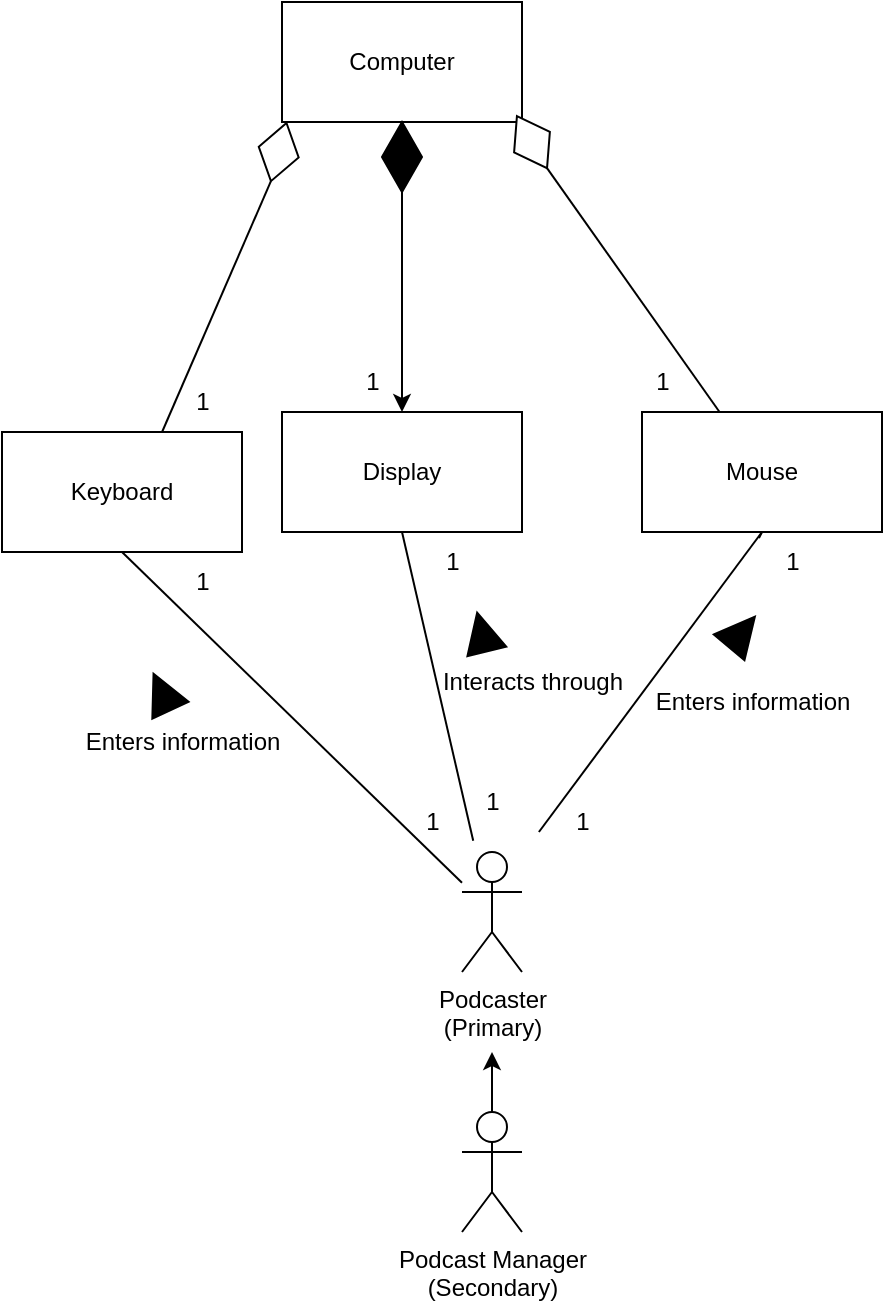 <mxfile version="21.6.8" type="device">
  <diagram name="Page-1" id="-hiMTYVra8NEYJS90R-R">
    <mxGraphModel dx="1434" dy="956" grid="1" gridSize="10" guides="1" tooltips="1" connect="1" arrows="1" fold="1" page="1" pageScale="1" pageWidth="850" pageHeight="1100" math="0" shadow="0">
      <root>
        <mxCell id="0" />
        <mxCell id="1" parent="0" />
        <mxCell id="3mSz3onfg45XP_qRRyP_-27" style="rounded=0;orthogonalLoop=1;jettySize=auto;html=1;entryX=0.5;entryY=1;entryDx=0;entryDy=0;endArrow=none;endFill=0;" parent="1" edge="1">
          <mxGeometry relative="1" as="geometry">
            <mxPoint x="498.474" y="323.048" as="sourcePoint" />
            <mxPoint x="500" y="320" as="targetPoint" />
          </mxGeometry>
        </mxCell>
        <mxCell id="3mSz3onfg45XP_qRRyP_-7" value="Podcaster&lt;br&gt;(Primary)" style="shape=umlActor;verticalLabelPosition=bottom;verticalAlign=top;html=1;outlineConnect=0;" parent="1" vertex="1">
          <mxGeometry x="350" y="480" width="30" height="60" as="geometry" />
        </mxCell>
        <mxCell id="3mSz3onfg45XP_qRRyP_-19" value="1" style="text;html=1;align=center;verticalAlign=middle;resizable=0;points=[];autosize=1;strokeColor=none;fillColor=none;" parent="1" vertex="1">
          <mxGeometry x="320" y="450" width="30" height="30" as="geometry" />
        </mxCell>
        <mxCell id="3mSz3onfg45XP_qRRyP_-29" value="1" style="text;html=1;align=center;verticalAlign=middle;resizable=0;points=[];autosize=1;strokeColor=none;fillColor=none;" parent="1" vertex="1">
          <mxGeometry x="350" y="440" width="30" height="30" as="geometry" />
        </mxCell>
        <mxCell id="3mSz3onfg45XP_qRRyP_-30" value="1" style="text;html=1;align=center;verticalAlign=middle;resizable=0;points=[];autosize=1;strokeColor=none;fillColor=none;" parent="1" vertex="1">
          <mxGeometry x="395" y="450" width="30" height="30" as="geometry" />
        </mxCell>
        <mxCell id="3mSz3onfg45XP_qRRyP_-78" style="rounded=0;orthogonalLoop=1;jettySize=auto;html=1;entryX=0.5;entryY=1;entryDx=0;entryDy=0;exitX=0.667;exitY=0;exitDx=0;exitDy=0;exitPerimeter=0;endArrow=none;endFill=0;" parent="1" source="3mSz3onfg45XP_qRRyP_-32" target="6nD5bu2AD3gDsjSP0be4-18" edge="1">
          <mxGeometry relative="1" as="geometry">
            <mxPoint x="205" y="261.99" as="sourcePoint" />
            <mxPoint x="254.01" y="150.0" as="targetPoint" />
          </mxGeometry>
        </mxCell>
        <mxCell id="3mSz3onfg45XP_qRRyP_-32" value="Keyboard" style="rounded=0;whiteSpace=wrap;html=1;" parent="1" vertex="1">
          <mxGeometry x="120" y="270" width="120" height="60" as="geometry" />
        </mxCell>
        <mxCell id="3mSz3onfg45XP_qRRyP_-81" style="rounded=0;orthogonalLoop=1;jettySize=auto;html=1;entryX=0.5;entryY=1;entryDx=0;entryDy=0;endArrow=none;endFill=0;" parent="1" source="3mSz3onfg45XP_qRRyP_-33" target="6nD5bu2AD3gDsjSP0be4-27" edge="1">
          <mxGeometry relative="1" as="geometry">
            <mxPoint x="400" y="150" as="targetPoint" />
          </mxGeometry>
        </mxCell>
        <mxCell id="3mSz3onfg45XP_qRRyP_-33" value="Mouse" style="rounded=0;whiteSpace=wrap;html=1;" parent="1" vertex="1">
          <mxGeometry x="440" y="260" width="120" height="60" as="geometry" />
        </mxCell>
        <mxCell id="3mSz3onfg45XP_qRRyP_-79" value="" style="edgeStyle=orthogonalEdgeStyle;rounded=0;orthogonalLoop=1;jettySize=auto;html=1;entryX=1;entryY=0;entryDx=0;entryDy=0;" parent="1" source="3mSz3onfg45XP_qRRyP_-35" target="3mSz3onfg45XP_qRRyP_-35" edge="1">
          <mxGeometry relative="1" as="geometry">
            <Array as="points">
              <mxPoint x="360" y="260" />
            </Array>
          </mxGeometry>
        </mxCell>
        <mxCell id="3mSz3onfg45XP_qRRyP_-35" value="Display" style="rounded=0;whiteSpace=wrap;html=1;" parent="1" vertex="1">
          <mxGeometry x="260" y="260" width="120" height="60" as="geometry" />
        </mxCell>
        <mxCell id="3mSz3onfg45XP_qRRyP_-37" value="Enters information" style="text;html=1;align=center;verticalAlign=middle;resizable=0;points=[];autosize=1;strokeColor=none;fillColor=none;" parent="1" vertex="1">
          <mxGeometry x="150" y="410" width="120" height="30" as="geometry" />
        </mxCell>
        <mxCell id="3mSz3onfg45XP_qRRyP_-38" value="Enters information" style="text;html=1;align=center;verticalAlign=middle;resizable=0;points=[];autosize=1;strokeColor=none;fillColor=none;" parent="1" vertex="1">
          <mxGeometry x="435" y="390" width="120" height="30" as="geometry" />
        </mxCell>
        <mxCell id="3mSz3onfg45XP_qRRyP_-42" value="" style="rounded=0;orthogonalLoop=1;jettySize=auto;html=1;entryX=0.5;entryY=1;entryDx=0;entryDy=0;endArrow=none;endFill=0;exitX=0.187;exitY=1.147;exitDx=0;exitDy=0;exitPerimeter=0;" parent="1" source="3mSz3onfg45XP_qRRyP_-29" target="3mSz3onfg45XP_qRRyP_-35" edge="1">
          <mxGeometry relative="1" as="geometry">
            <mxPoint x="350.0" y="457.08" as="sourcePoint" />
            <mxPoint x="323.586" y="349.999" as="targetPoint" />
          </mxGeometry>
        </mxCell>
        <mxCell id="3mSz3onfg45XP_qRRyP_-50" style="rounded=0;orthogonalLoop=1;jettySize=auto;html=1;endArrow=none;endFill=0;exitX=0.5;exitY=1;exitDx=0;exitDy=0;" parent="1" source="3mSz3onfg45XP_qRRyP_-32" target="3mSz3onfg45XP_qRRyP_-7" edge="1">
          <mxGeometry relative="1" as="geometry">
            <mxPoint x="197.686" y="357.028" as="sourcePoint" />
          </mxGeometry>
        </mxCell>
        <mxCell id="3mSz3onfg45XP_qRRyP_-49" value="" style="rounded=0;orthogonalLoop=1;jettySize=auto;html=1;entryX=0.5;entryY=1;entryDx=0;entryDy=0;endArrow=none;endFill=0;" parent="1" target="3mSz3onfg45XP_qRRyP_-33" edge="1">
          <mxGeometry relative="1" as="geometry">
            <mxPoint x="388.45" y="470" as="sourcePoint" />
            <mxPoint x="479.993" y="358.123" as="targetPoint" />
          </mxGeometry>
        </mxCell>
        <mxCell id="3mSz3onfg45XP_qRRyP_-80" style="edgeStyle=orthogonalEdgeStyle;rounded=0;orthogonalLoop=1;jettySize=auto;html=1;entryX=0.5;entryY=0;entryDx=0;entryDy=0;" parent="1" source="3mSz3onfg45XP_qRRyP_-51" target="3mSz3onfg45XP_qRRyP_-35" edge="1">
          <mxGeometry relative="1" as="geometry" />
        </mxCell>
        <mxCell id="3mSz3onfg45XP_qRRyP_-51" value="Computer" style="rounded=0;whiteSpace=wrap;html=1;" parent="1" vertex="1">
          <mxGeometry x="260" y="55" width="120" height="60" as="geometry" />
        </mxCell>
        <mxCell id="3mSz3onfg45XP_qRRyP_-67" style="edgeStyle=orthogonalEdgeStyle;rounded=0;orthogonalLoop=1;jettySize=auto;html=1;" parent="1" source="3mSz3onfg45XP_qRRyP_-54" edge="1">
          <mxGeometry relative="1" as="geometry">
            <mxPoint x="365" y="580" as="targetPoint" />
          </mxGeometry>
        </mxCell>
        <mxCell id="3mSz3onfg45XP_qRRyP_-54" value="Podcast Manager&lt;br&gt;(Secondary)" style="shape=umlActor;verticalLabelPosition=bottom;verticalAlign=top;html=1;outlineConnect=0;" parent="1" vertex="1">
          <mxGeometry x="350" y="610" width="30" height="60" as="geometry" />
        </mxCell>
        <mxCell id="3mSz3onfg45XP_qRRyP_-56" value="" style="triangle;whiteSpace=wrap;html=1;fillColor=#000000;rotation=-115;" parent="1" vertex="1">
          <mxGeometry x="190" y="390" width="20" height="20" as="geometry" />
        </mxCell>
        <mxCell id="3mSz3onfg45XP_qRRyP_-57" value="" style="triangle;whiteSpace=wrap;html=1;fillColor=#000000;rotation=-50;" parent="1" vertex="1">
          <mxGeometry x="480" y="360" width="20" height="20" as="geometry" />
        </mxCell>
        <mxCell id="3mSz3onfg45XP_qRRyP_-60" value="" style="triangle;whiteSpace=wrap;html=1;fillColor=#000000;rotation=-104;" parent="1" vertex="1">
          <mxGeometry x="350" y="360" width="20" height="20" as="geometry" />
        </mxCell>
        <mxCell id="3mSz3onfg45XP_qRRyP_-62" value="Interacts through" style="text;html=1;align=center;verticalAlign=middle;resizable=0;points=[];autosize=1;strokeColor=none;fillColor=none;" parent="1" vertex="1">
          <mxGeometry x="330" y="380" width="110" height="30" as="geometry" />
        </mxCell>
        <mxCell id="3mSz3onfg45XP_qRRyP_-74" value="1" style="text;html=1;align=center;verticalAlign=middle;resizable=0;points=[];autosize=1;strokeColor=none;fillColor=none;" parent="1" vertex="1">
          <mxGeometry x="205" y="330" width="30" height="30" as="geometry" />
        </mxCell>
        <mxCell id="3mSz3onfg45XP_qRRyP_-75" value="1" style="text;html=1;align=center;verticalAlign=middle;resizable=0;points=[];autosize=1;strokeColor=none;fillColor=none;" parent="1" vertex="1">
          <mxGeometry x="499.99" y="320" width="30" height="30" as="geometry" />
        </mxCell>
        <mxCell id="3mSz3onfg45XP_qRRyP_-76" value="1" style="text;html=1;align=center;verticalAlign=middle;resizable=0;points=[];autosize=1;strokeColor=none;fillColor=none;" parent="1" vertex="1">
          <mxGeometry x="330" y="320" width="30" height="30" as="geometry" />
        </mxCell>
        <mxCell id="6nD5bu2AD3gDsjSP0be4-4" value="1" style="text;html=1;align=center;verticalAlign=middle;resizable=0;points=[];autosize=1;strokeColor=none;fillColor=none;" vertex="1" parent="1">
          <mxGeometry x="205" y="240" width="30" height="30" as="geometry" />
        </mxCell>
        <mxCell id="6nD5bu2AD3gDsjSP0be4-5" value="1" style="text;html=1;align=center;verticalAlign=middle;resizable=0;points=[];autosize=1;strokeColor=none;fillColor=none;" vertex="1" parent="1">
          <mxGeometry x="290" y="230" width="30" height="30" as="geometry" />
        </mxCell>
        <mxCell id="6nD5bu2AD3gDsjSP0be4-6" value="1" style="text;html=1;align=center;verticalAlign=middle;resizable=0;points=[];autosize=1;strokeColor=none;fillColor=none;" vertex="1" parent="1">
          <mxGeometry x="435" y="230" width="30" height="30" as="geometry" />
        </mxCell>
        <mxCell id="6nD5bu2AD3gDsjSP0be4-17" value="" style="rhombus;whiteSpace=wrap;html=1;fillColor=#000000;rotation=0;" vertex="1" parent="1">
          <mxGeometry x="310" y="115" width="20" height="35" as="geometry" />
        </mxCell>
        <mxCell id="6nD5bu2AD3gDsjSP0be4-18" value="" style="rhombus;whiteSpace=wrap;html=1;fillColor=#FFFFFF;rotation=15;" vertex="1" parent="1">
          <mxGeometry x="248.03" y="115" width="20.65" height="30.08" as="geometry" />
        </mxCell>
        <mxCell id="6nD5bu2AD3gDsjSP0be4-27" value="" style="rhombus;whiteSpace=wrap;html=1;fillColor=#FFFFFF;rotation=-30;" vertex="1" parent="1">
          <mxGeometry x="374.671" y="110.0" width="20.65" height="30.08" as="geometry" />
        </mxCell>
      </root>
    </mxGraphModel>
  </diagram>
</mxfile>
